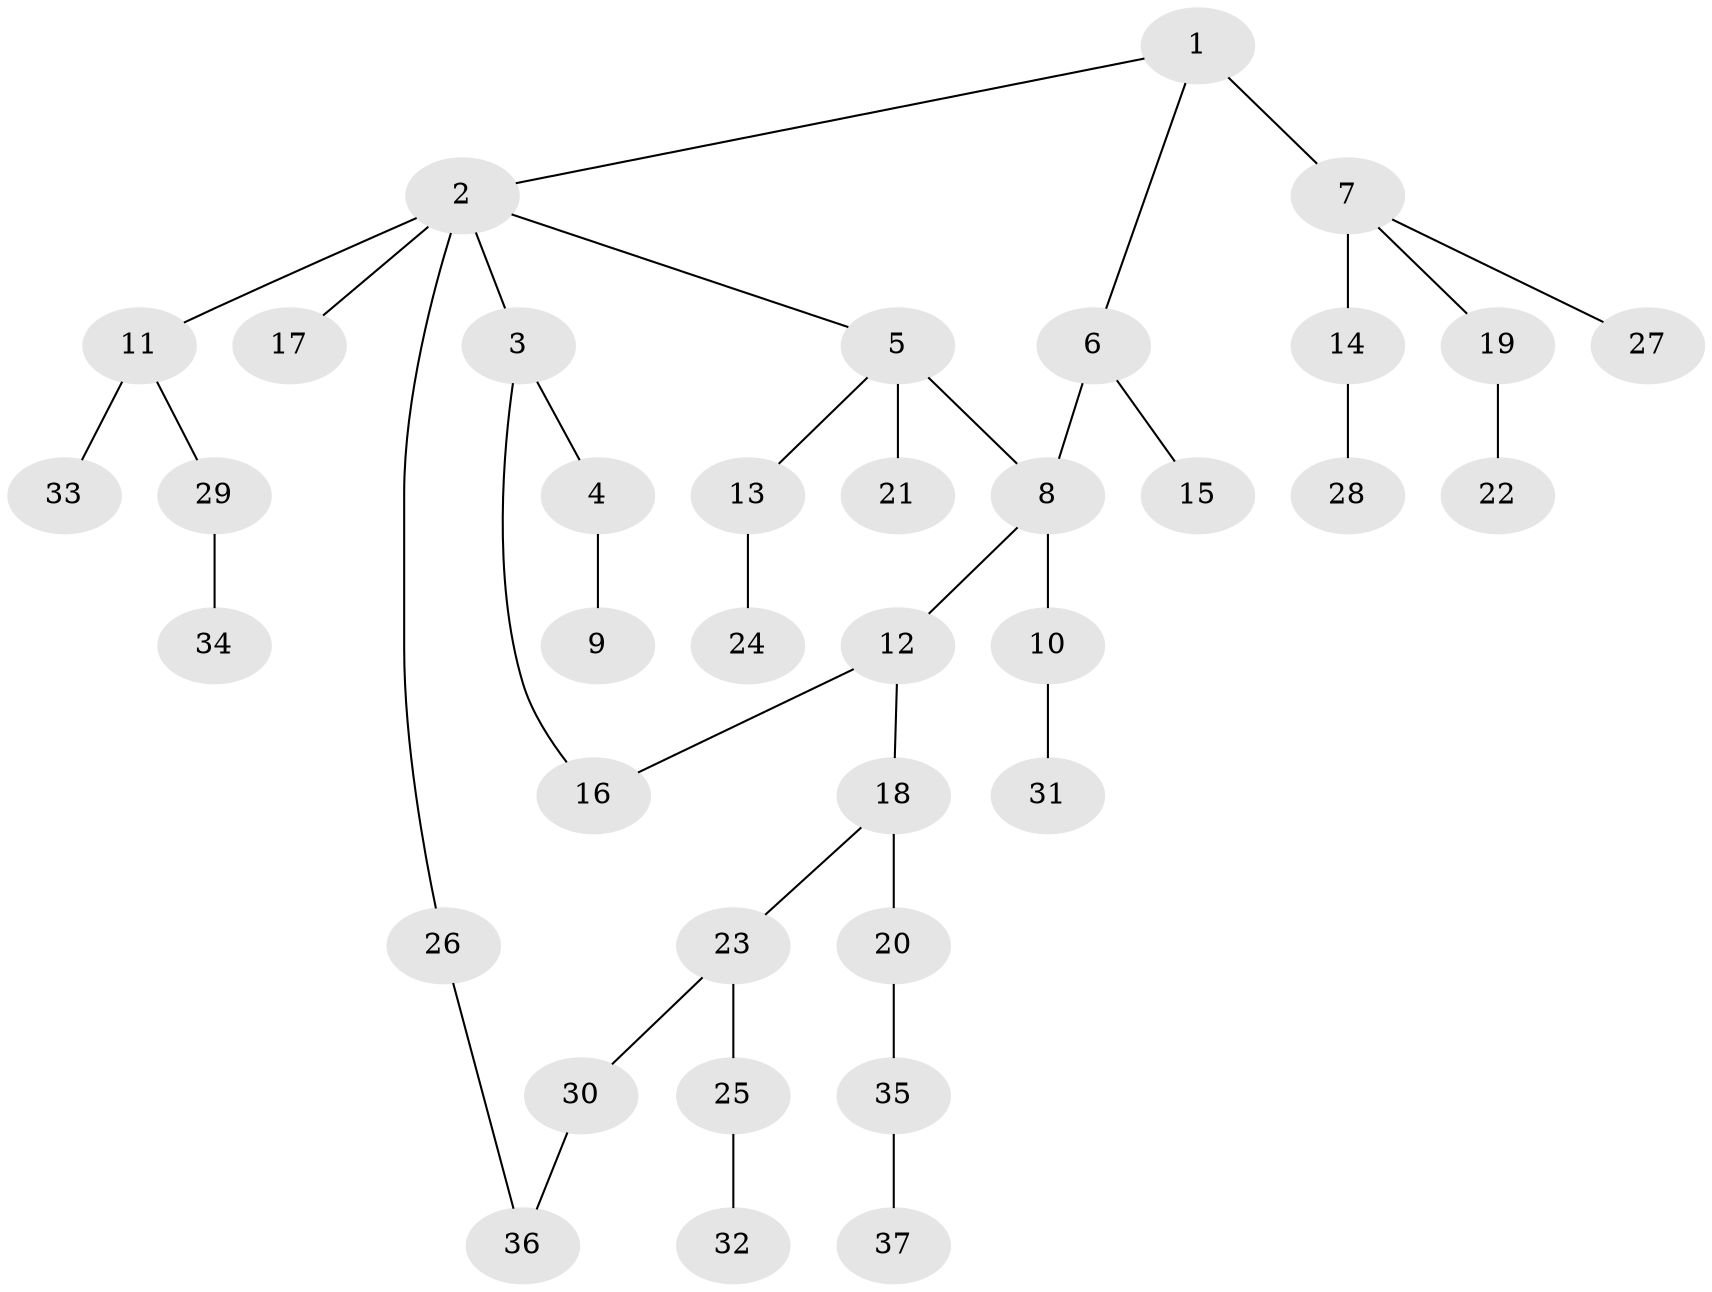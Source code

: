 // original degree distribution, {5: 0.028985507246376812, 7: 0.014492753623188406, 4: 0.07246376811594203, 3: 0.18840579710144928, 2: 0.2608695652173913, 1: 0.43478260869565216}
// Generated by graph-tools (version 1.1) at 2025/49/03/04/25 22:49:04]
// undirected, 37 vertices, 39 edges
graph export_dot {
  node [color=gray90,style=filled];
  1;
  2;
  3;
  4;
  5;
  6;
  7;
  8;
  9;
  10;
  11;
  12;
  13;
  14;
  15;
  16;
  17;
  18;
  19;
  20;
  21;
  22;
  23;
  24;
  25;
  26;
  27;
  28;
  29;
  30;
  31;
  32;
  33;
  34;
  35;
  36;
  37;
  1 -- 2 [weight=1.0];
  1 -- 6 [weight=1.0];
  1 -- 7 [weight=2.0];
  2 -- 3 [weight=1.0];
  2 -- 5 [weight=1.0];
  2 -- 11 [weight=1.0];
  2 -- 17 [weight=1.0];
  2 -- 26 [weight=1.0];
  3 -- 4 [weight=1.0];
  3 -- 16 [weight=1.0];
  4 -- 9 [weight=1.0];
  5 -- 8 [weight=1.0];
  5 -- 13 [weight=1.0];
  5 -- 21 [weight=2.0];
  6 -- 8 [weight=2.0];
  6 -- 15 [weight=1.0];
  7 -- 14 [weight=1.0];
  7 -- 19 [weight=1.0];
  7 -- 27 [weight=1.0];
  8 -- 10 [weight=1.0];
  8 -- 12 [weight=1.0];
  10 -- 31 [weight=2.0];
  11 -- 29 [weight=1.0];
  11 -- 33 [weight=1.0];
  12 -- 16 [weight=1.0];
  12 -- 18 [weight=1.0];
  13 -- 24 [weight=1.0];
  14 -- 28 [weight=2.0];
  18 -- 20 [weight=2.0];
  18 -- 23 [weight=1.0];
  19 -- 22 [weight=1.0];
  20 -- 35 [weight=1.0];
  23 -- 25 [weight=1.0];
  23 -- 30 [weight=1.0];
  25 -- 32 [weight=1.0];
  26 -- 36 [weight=1.0];
  29 -- 34 [weight=1.0];
  30 -- 36 [weight=1.0];
  35 -- 37 [weight=1.0];
}
